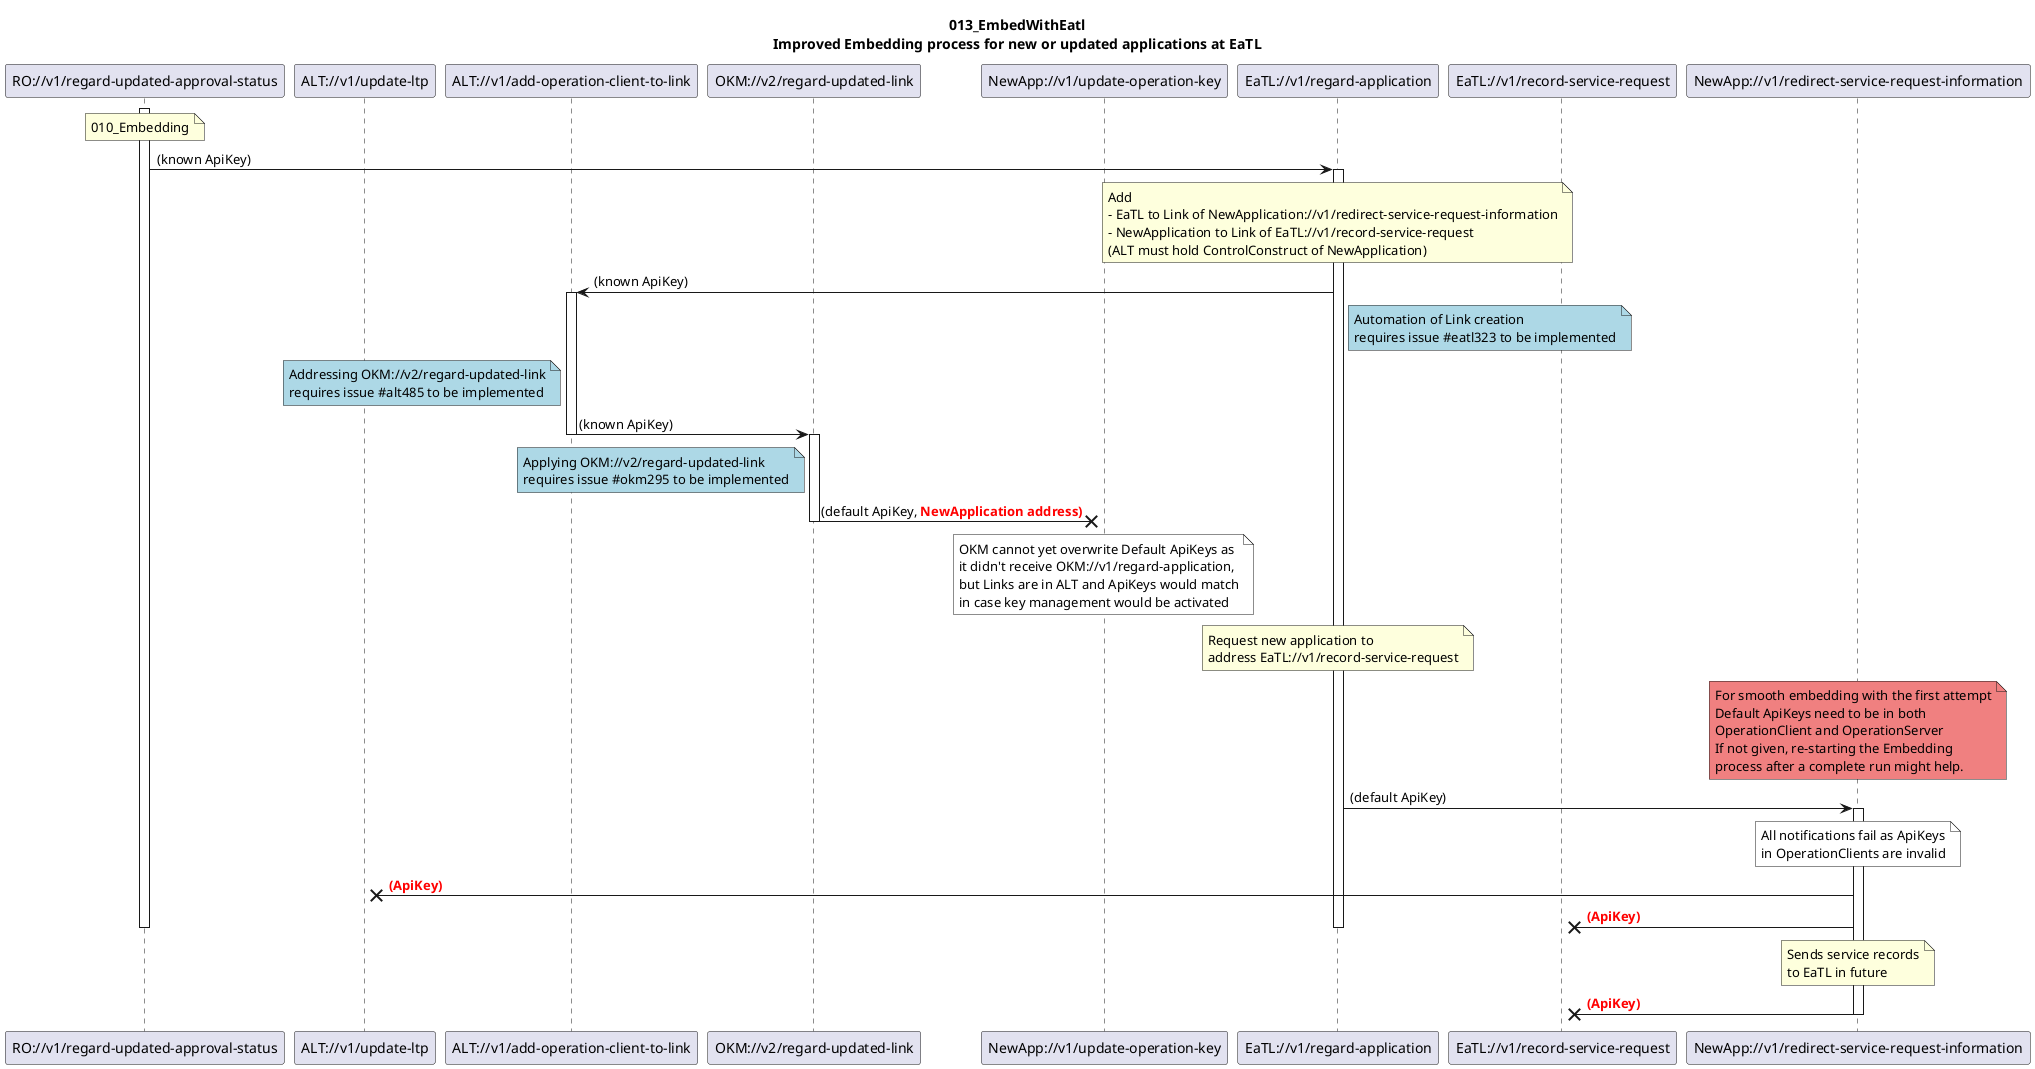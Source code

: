 @startuml 013_EmbedWithEatl
skinparam responseMessageBelowArrow true

title
013_EmbedWithEatl
Improved Embedding process for new or updated applications at EaTL
end title

participant "RO://v1/regard-updated-approval-status" as RoRegaUa
participant "ALT://v1/update-ltp" as AltUltp
participant "ALT://v1/add-operation-client-to-link" as AltAoctL
participant "OKM://v2/regard-updated-link" as OkmReguL
participant "NewApp://v1/update-operation-key" as NewAppUok
participant "EaTL://v1/regard-application" as EatlRegaA
participant "EaTL://v1/record-service-request" as EatlRsr
participant "NewApp://v1/redirect-service-request-information" as NewAppRsri


activate RoRegaUa
note over RoRegaUa
010_Embedding
end note

RoRegaUa -> EatlRegaA : (known ApiKey)

  activate EatlRegaA
  note over EatlRegaA
  Add 
  - EaTL to Link of NewApplication://v1/redirect-service-request-information
  - NewApplication to Link of EaTL://v1/record-service-request
  (ALT must hold ControlConstruct of NewApplication)
  end note
  EatlRegaA -> AltAoctL : (known ApiKey)
    note right EatlRegaA #LightBlue
    Automation of Link creation
    requires issue #eatl323 to be implemented
    end note

    activate AltAoctL
    note left AltAoctL #LightBlue
    Addressing OKM://v2/regard-updated-link
    requires issue #alt485 to be implemented
    end note
    AltAoctL -> OkmReguL : (known ApiKey)
    deactivate AltAoctL

      activate OkmReguL
      note left OkmReguL #LightBlue
      Applying OKM://v2/regard-updated-link
      requires issue #okm295 to be implemented
      end note
      OkmReguL ->x NewAppUok : (default ApiKey, <font color=red><b>NewApplication address)
      note over NewAppUok #White
      OKM cannot yet overwrite Default ApiKeys as 
      it didn't receive OKM://v1/regard-application,
      but Links are in ALT and ApiKeys would match
      in case key management would be activated
      end note
      deactivate OkmReguL

  note over EatlRegaA
  Request new application to
  address EaTL://v1/record-service-request
  end note
    note over NewAppRsri #LightCoral
    For smooth embedding with the first attempt
    Default ApiKeys need to be in both 
    OperationClient and OperationServer
    If not given, re-starting the Embedding
    process after a complete run might help.
    end note
  EatlRegaA -> NewAppRsri : (default ApiKey)
  
    activate NewAppRsri
    note over NewAppRsri #White
    All notifications fail as ApiKeys
    in OperationClients are invalid
    end note
    NewAppRsri ->x AltUltp : <font color=red> <b> (ApiKey)
    NewAppRsri ->x EatlRsr : <font color=red> <b> (ApiKey)

  deactivate EatlRegaA

deactivate RoRegaUa

    note over NewAppRsri
    Sends service records
    to EaTL in future
    end note
    NewAppRsri ->x EatlRsr : <font color=red> <b> (ApiKey)
    deactivate NewAppRsri




@enduml